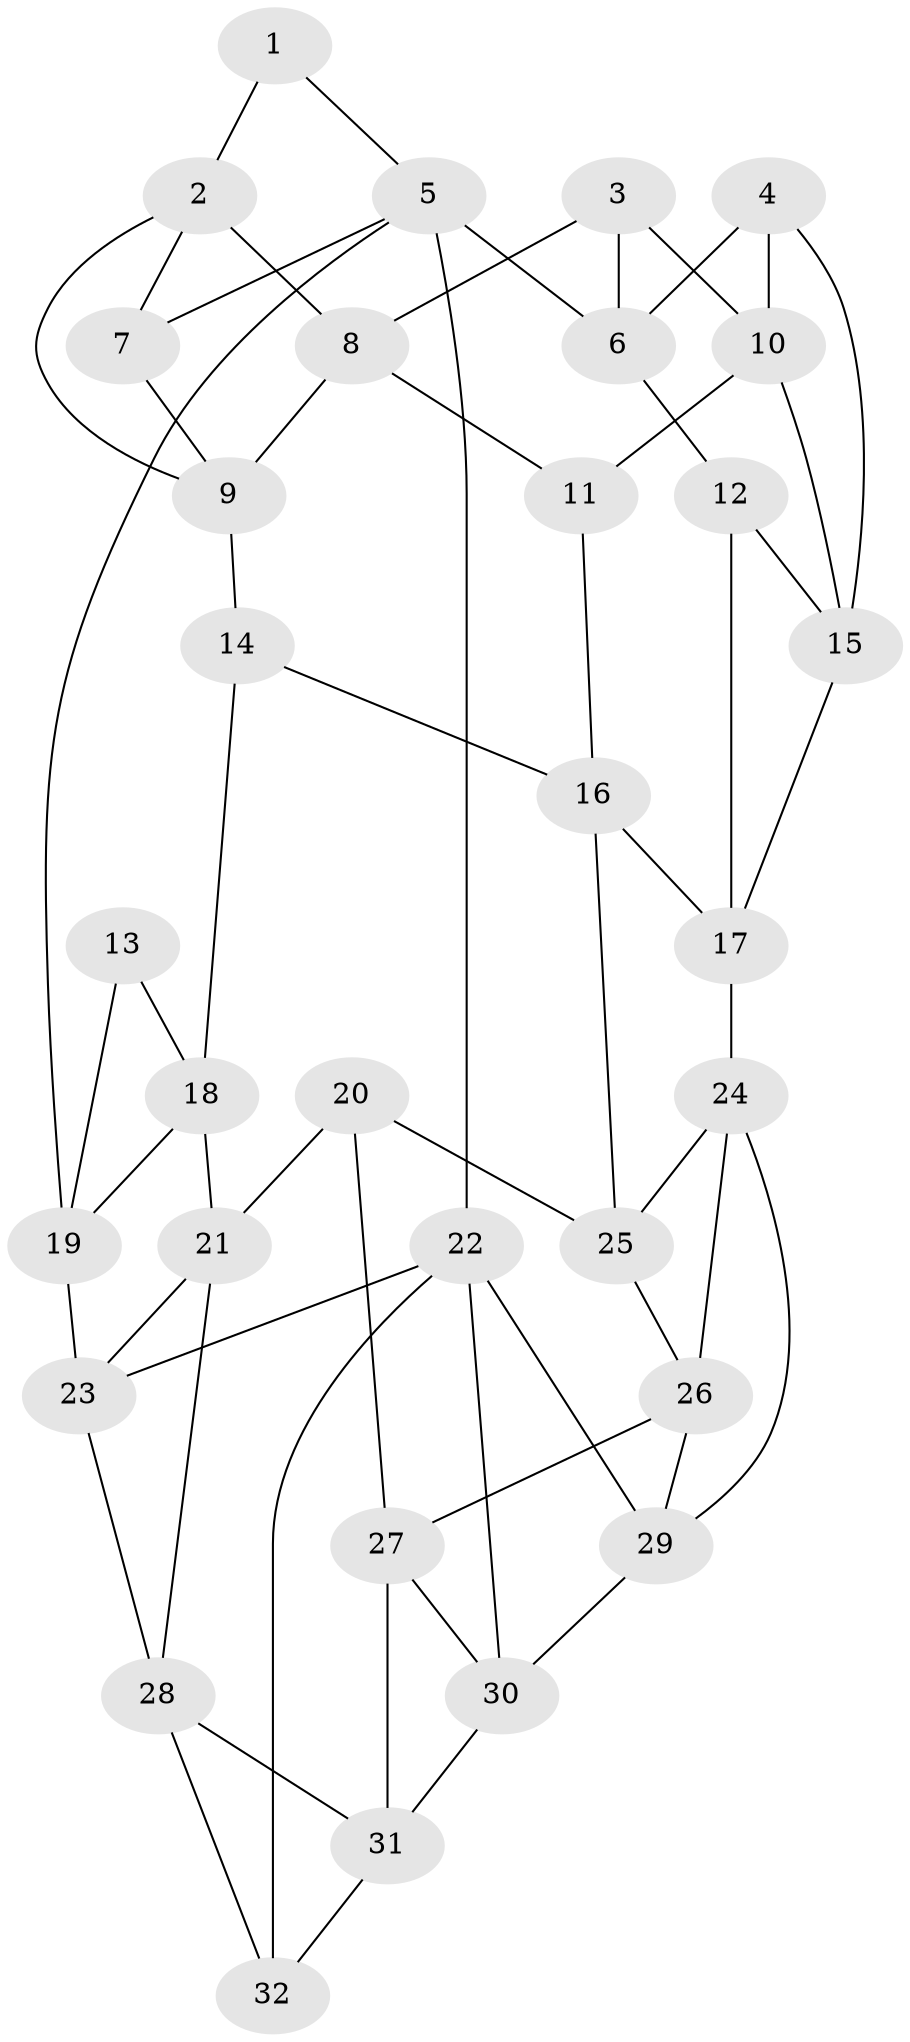 // original degree distribution, {3: 0.046875, 4: 0.265625, 6: 0.265625, 5: 0.421875}
// Generated by graph-tools (version 1.1) at 2025/50/03/09/25 03:50:57]
// undirected, 32 vertices, 59 edges
graph export_dot {
graph [start="1"]
  node [color=gray90,style=filled];
  1;
  2;
  3;
  4;
  5;
  6;
  7;
  8;
  9;
  10;
  11;
  12;
  13;
  14;
  15;
  16;
  17;
  18;
  19;
  20;
  21;
  22;
  23;
  24;
  25;
  26;
  27;
  28;
  29;
  30;
  31;
  32;
  1 -- 2 [weight=1.0];
  1 -- 5 [weight=1.0];
  2 -- 7 [weight=1.0];
  2 -- 8 [weight=1.0];
  2 -- 9 [weight=1.0];
  3 -- 6 [weight=1.0];
  3 -- 8 [weight=1.0];
  3 -- 10 [weight=1.0];
  4 -- 6 [weight=1.0];
  4 -- 10 [weight=1.0];
  4 -- 15 [weight=1.0];
  5 -- 6 [weight=1.0];
  5 -- 7 [weight=1.0];
  5 -- 19 [weight=1.0];
  5 -- 22 [weight=2.0];
  6 -- 12 [weight=1.0];
  7 -- 9 [weight=1.0];
  8 -- 9 [weight=1.0];
  8 -- 11 [weight=1.0];
  9 -- 14 [weight=1.0];
  10 -- 11 [weight=1.0];
  10 -- 15 [weight=1.0];
  11 -- 16 [weight=1.0];
  12 -- 15 [weight=1.0];
  12 -- 17 [weight=1.0];
  13 -- 18 [weight=1.0];
  13 -- 19 [weight=1.0];
  14 -- 16 [weight=1.0];
  14 -- 18 [weight=1.0];
  15 -- 17 [weight=1.0];
  16 -- 17 [weight=1.0];
  16 -- 25 [weight=1.0];
  17 -- 24 [weight=1.0];
  18 -- 19 [weight=1.0];
  18 -- 21 [weight=1.0];
  19 -- 23 [weight=1.0];
  20 -- 21 [weight=1.0];
  20 -- 25 [weight=1.0];
  20 -- 27 [weight=1.0];
  21 -- 23 [weight=1.0];
  21 -- 28 [weight=1.0];
  22 -- 23 [weight=1.0];
  22 -- 29 [weight=1.0];
  22 -- 30 [weight=1.0];
  22 -- 32 [weight=1.0];
  23 -- 28 [weight=1.0];
  24 -- 25 [weight=1.0];
  24 -- 26 [weight=1.0];
  24 -- 29 [weight=1.0];
  25 -- 26 [weight=1.0];
  26 -- 27 [weight=1.0];
  26 -- 29 [weight=1.0];
  27 -- 30 [weight=1.0];
  27 -- 31 [weight=1.0];
  28 -- 31 [weight=1.0];
  28 -- 32 [weight=1.0];
  29 -- 30 [weight=1.0];
  30 -- 31 [weight=1.0];
  31 -- 32 [weight=1.0];
}
